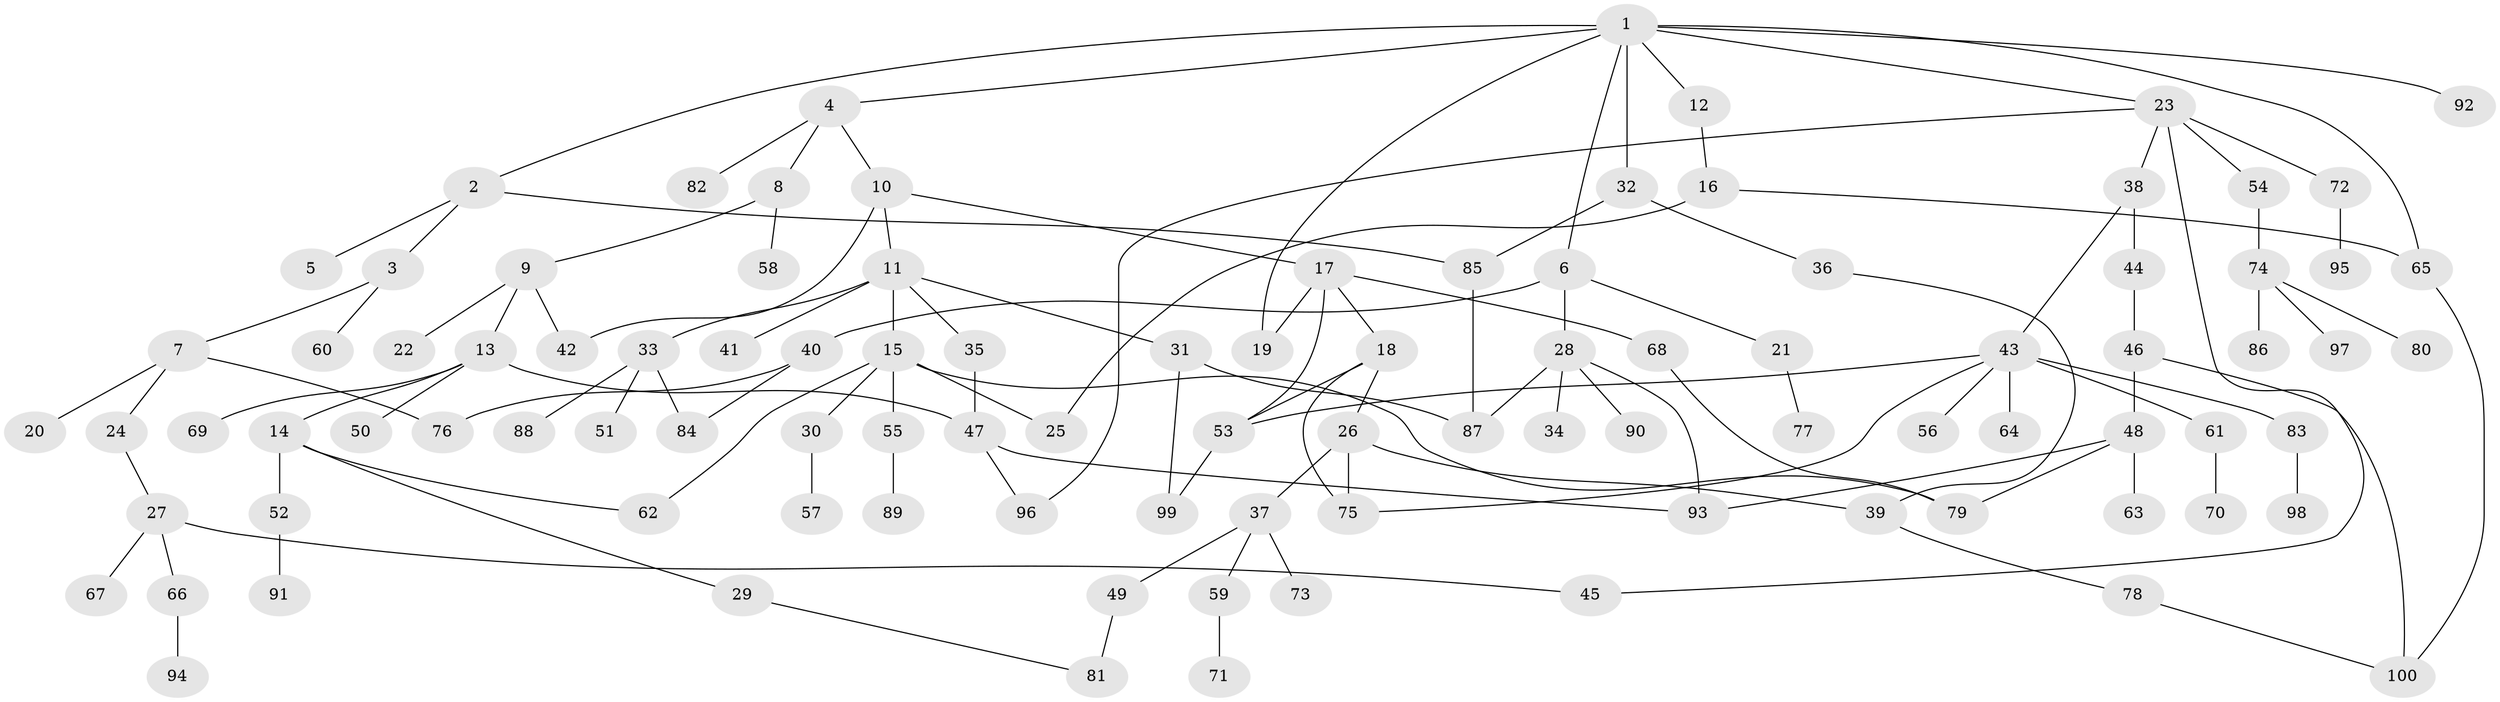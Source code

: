 // Generated by graph-tools (version 1.1) at 2025/11/02/21/25 10:11:06]
// undirected, 100 vertices, 125 edges
graph export_dot {
graph [start="1"]
  node [color=gray90,style=filled];
  1;
  2;
  3;
  4;
  5;
  6;
  7;
  8;
  9;
  10;
  11;
  12;
  13;
  14;
  15;
  16;
  17;
  18;
  19;
  20;
  21;
  22;
  23;
  24;
  25;
  26;
  27;
  28;
  29;
  30;
  31;
  32;
  33;
  34;
  35;
  36;
  37;
  38;
  39;
  40;
  41;
  42;
  43;
  44;
  45;
  46;
  47;
  48;
  49;
  50;
  51;
  52;
  53;
  54;
  55;
  56;
  57;
  58;
  59;
  60;
  61;
  62;
  63;
  64;
  65;
  66;
  67;
  68;
  69;
  70;
  71;
  72;
  73;
  74;
  75;
  76;
  77;
  78;
  79;
  80;
  81;
  82;
  83;
  84;
  85;
  86;
  87;
  88;
  89;
  90;
  91;
  92;
  93;
  94;
  95;
  96;
  97;
  98;
  99;
  100;
  1 -- 2;
  1 -- 4;
  1 -- 6;
  1 -- 12;
  1 -- 23;
  1 -- 32;
  1 -- 65;
  1 -- 92;
  1 -- 19;
  2 -- 3;
  2 -- 5;
  2 -- 85;
  3 -- 7;
  3 -- 60;
  4 -- 8;
  4 -- 10;
  4 -- 82;
  6 -- 21;
  6 -- 28;
  6 -- 40;
  7 -- 20;
  7 -- 24;
  7 -- 76;
  8 -- 9;
  8 -- 58;
  9 -- 13;
  9 -- 22;
  9 -- 42;
  10 -- 11;
  10 -- 17;
  10 -- 42;
  11 -- 15;
  11 -- 31;
  11 -- 33;
  11 -- 35;
  11 -- 41;
  12 -- 16;
  13 -- 14;
  13 -- 47;
  13 -- 50;
  13 -- 69;
  14 -- 29;
  14 -- 52;
  14 -- 62;
  15 -- 25;
  15 -- 30;
  15 -- 55;
  15 -- 79;
  15 -- 62;
  16 -- 25;
  16 -- 65;
  17 -- 18;
  17 -- 19;
  17 -- 68;
  17 -- 53;
  18 -- 26;
  18 -- 75;
  18 -- 53;
  21 -- 77;
  23 -- 38;
  23 -- 54;
  23 -- 72;
  23 -- 96;
  23 -- 45;
  24 -- 27;
  26 -- 37;
  26 -- 39;
  26 -- 75;
  27 -- 45;
  27 -- 66;
  27 -- 67;
  28 -- 34;
  28 -- 87;
  28 -- 90;
  28 -- 93;
  29 -- 81;
  30 -- 57;
  31 -- 99;
  31 -- 87;
  32 -- 36;
  32 -- 85;
  33 -- 51;
  33 -- 88;
  33 -- 84;
  35 -- 47;
  36 -- 39;
  37 -- 49;
  37 -- 59;
  37 -- 73;
  38 -- 43;
  38 -- 44;
  39 -- 78;
  40 -- 84;
  40 -- 76;
  43 -- 53;
  43 -- 56;
  43 -- 61;
  43 -- 64;
  43 -- 83;
  43 -- 75;
  44 -- 46;
  46 -- 48;
  46 -- 100;
  47 -- 96;
  47 -- 93;
  48 -- 63;
  48 -- 93;
  48 -- 79;
  49 -- 81;
  52 -- 91;
  53 -- 99;
  54 -- 74;
  55 -- 89;
  59 -- 71;
  61 -- 70;
  65 -- 100;
  66 -- 94;
  68 -- 79;
  72 -- 95;
  74 -- 80;
  74 -- 86;
  74 -- 97;
  78 -- 100;
  83 -- 98;
  85 -- 87;
}
